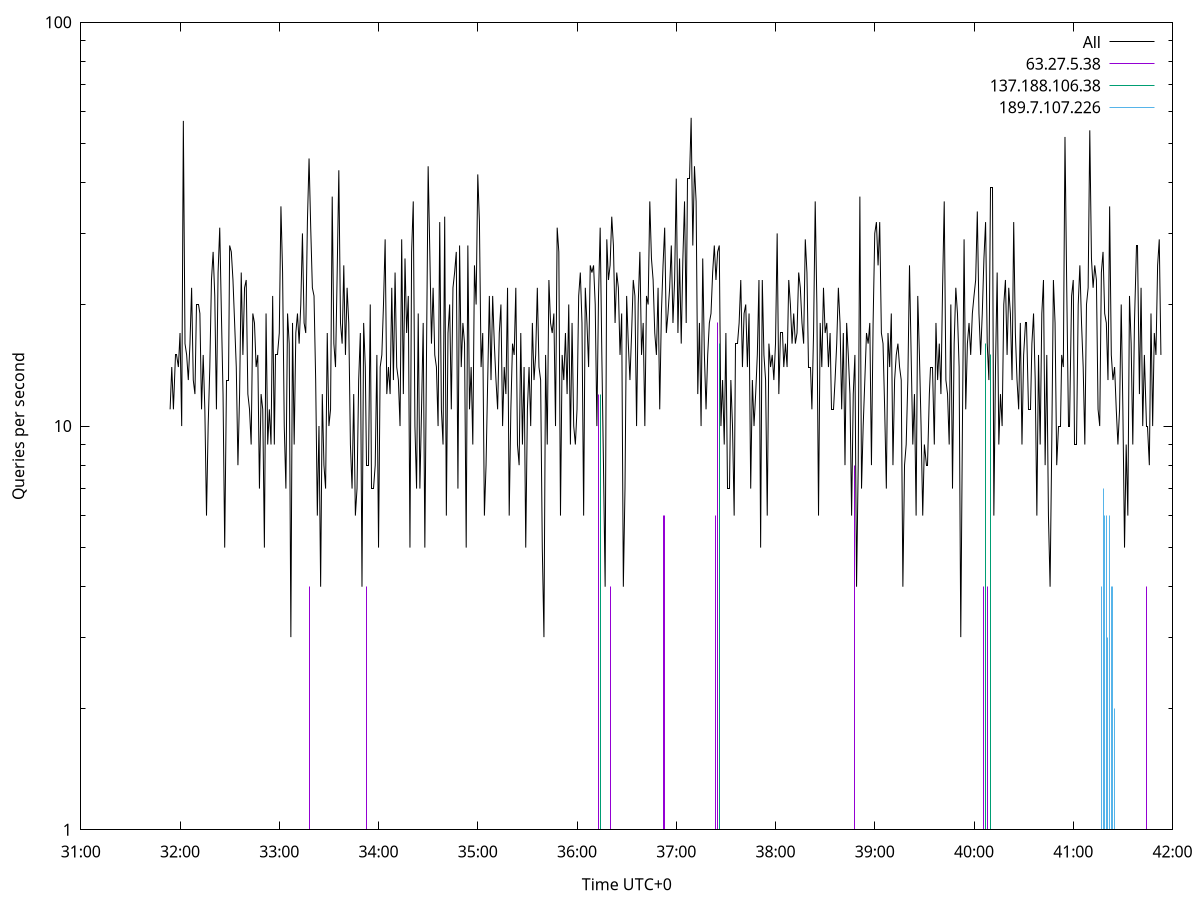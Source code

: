 set terminal pngcairo size 1024,768
set output 'Sun Jan  7 22:31:54 2024.png'
set ylabel 'Queries per second'
set xlabel 'Time UTC+0'
set xdata time
set timefmt "%s"
set log y
plot \
'-' using 1:2 linecolor 0 linetype 2 with lines title 'All', \
'-' using 1:2 linecolor 1 linetype 3 with impulses title "63.27.5.38", \
'-' using 1:2 linecolor 2 linetype 3 with impulses title "137.188.106.38", \
'-' using 1:2 linecolor 3 linetype 3 with impulses title "189.7.107.226"
1704641514 11
1704641515 14
1704641516 11
1704641517 15
1704641518 15
1704641519 14
1704641520 17
1704641521 10
1704641522 57
1704641523 16
1704641524 15
1704641525 13
1704641526 16
1704641527 22
1704641528 13
1704641529 12
1704641530 20
1704641531 20
1704641532 19
1704641533 11
1704641534 15
1704641535 11
1704641536 6
1704641537 10
1704641538 14
1704641539 23
1704641540 27
1704641541 21
1704641542 11
1704641543 24
1704641544 31
1704641545 19
1704641546 12
1704641547 5
1704641548 13
1704641549 13
1704641550 28
1704641551 27
1704641552 23
1704641553 18
1704641554 14
1704641555 8
1704641556 12
1704641557 24
1704641558 15
1704641559 22
1704641560 23
1704641561 12
1704641562 11
1704641563 9
1704641564 19
1704641565 18
1704641566 14
1704641567 15
1704641568 7
1704641569 12
1704641570 11
1704641571 5
1704641572 19
1704641573 9
1704641574 11
1704641575 9
1704641576 21
1704641577 9
1704641578 15
1704641579 15
1704641580 17
1704641581 35
1704641582 24
1704641583 10
1704641584 7
1704641585 19
1704641586 16
1704641587 3
1704641588 18
1704641589 9
1704641590 17
1704641591 19
1704641592 16
1704641593 20
1704641594 30
1704641595 18
1704641596 17
1704641597 32
1704641598 46
1704641599 31
1704641600 22
1704641601 21
1704641602 13
1704641603 6
1704641604 10
1704641605 4
1704641606 12
1704641607 8
1704641608 7
1704641609 17
1704641610 10
1704641611 11
1704641612 37
1704641613 16
1704641614 14
1704641615 24
1704641616 43
1704641617 18
1704641618 16
1704641619 25
1704641620 15
1704641621 22
1704641622 18
1704641623 9
1704641624 7
1704641625 12
1704641626 6
1704641627 7
1704641628 13
1704641629 17
1704641630 4
1704641631 18
1704641632 14
1704641633 8
1704641634 8
1704641635 20
1704641636 7
1704641637 7
1704641638 8
1704641639 15
1704641640 5
1704641641 14
1704641642 15
1704641643 20
1704641644 29
1704641645 12
1704641646 14
1704641647 12
1704641648 22
1704641649 13
1704641650 24
1704641651 14
1704641652 13
1704641653 10
1704641654 29
1704641655 12
1704641656 26
1704641657 17
1704641658 21
1704641659 5
1704641660 27
1704641661 36
1704641662 10
1704641663 7
1704641664 19
1704641665 7
1704641666 11
1704641667 18
1704641668 5
1704641669 15
1704641670 44
1704641671 27
1704641672 16
1704641673 22
1704641674 15
1704641675 14
1704641676 10
1704641677 32
1704641678 11
1704641679 9
1704641680 33
1704641681 6
1704641682 17
1704641683 20
1704641684 11
1704641685 22
1704641686 24
1704641687 27
1704641688 7
1704641689 28
1704641690 14
1704641691 18
1704641692 16
1704641693 5
1704641694 28
1704641695 11
1704641696 14
1704641697 9
1704641698 25
1704641699 20
1704641700 42
1704641701 32
1704641702 14
1704641703 17
1704641704 6
1704641705 8
1704641706 13
1704641707 21
1704641708 13
1704641709 21
1704641710 16
1704641711 13
1704641712 11
1704641713 17
1704641714 20
1704641715 10
1704641716 14
1704641717 12
1704641718 22
1704641719 6
1704641720 11
1704641721 16
1704641722 15
1704641723 22
1704641724 9
1704641725 8
1704641726 17
1704641727 9
1704641728 14
1704641729 5
1704641730 11
1704641731 14
1704641732 10
1704641733 18
1704641734 13
1704641735 15
1704641736 22
1704641737 14
1704641738 13
1704641739 5
1704641740 3
1704641741 15
1704641742 9
1704641743 23
1704641744 18
1704641745 17
1704641746 19
1704641747 10
1704641748 31
1704641749 27
1704641750 6
1704641751 15
1704641752 13
1704641753 17
1704641754 12
1704641755 20
1704641756 9
1704641757 18
1704641758 10
1704641759 9
1704641760 11
1704641761 21
1704641762 24
1704641763 18
1704641764 6
1704641765 22
1704641766 18
1704641767 14
1704641768 25
1704641769 24
1704641770 25
1704641771 20
1704641772 10
1704641773 21
1704641774 31
1704641775 15
1704641776 8
1704641777 4
1704641778 29
1704641779 23
1704641780 25
1704641781 33
1704641782 28
1704641783 18
1704641784 24
1704641785 22
1704641786 15
1704641787 19
1704641788 4
1704641789 7
1704641790 21
1704641791 16
1704641792 13
1704641793 17
1704641794 23
1704641795 21
1704641796 10
1704641797 20
1704641798 27
1704641799 15
1704641800 18
1704641801 10
1704641802 21
1704641803 20
1704641804 36
1704641805 26
1704641806 23
1704641807 17
1704641808 15
1704641809 22
1704641810 11
1704641811 19
1704641812 25
1704641813 31
1704641814 17
1704641815 19
1704641816 22
1704641817 28
1704641818 18
1704641819 23
1704641820 41
1704641821 17
1704641822 26
1704641823 16
1704641824 26
1704641825 36
1704641826 18
1704641827 41
1704641828 41
1704641829 58
1704641830 28
1704641831 44
1704641832 36
1704641833 12
1704641834 18
1704641835 10
1704641836 26
1704641837 15
1704641838 11
1704641839 15
1704641840 18
1704641841 19
1704641842 24
1704641843 28
1704641844 23
1704641845 27
1704641846 28
1704641847 10
1704641848 13
1704641849 9
1704641850 17
1704641851 7
1704641852 7
1704641853 13
1704641854 10
1704641855 6
1704641856 16
1704641857 16
1704641858 18
1704641859 23
1704641860 14
1704641861 19
1704641862 20
1704641863 14
1704641864 19
1704641865 7
1704641866 13
1704641867 10
1704641868 12
1704641869 15
1704641870 23
1704641871 5
1704641872 23
1704641873 15
1704641874 13
1704641875 6
1704641876 16
1704641877 14
1704641878 15
1704641879 13
1704641880 16
1704641881 30
1704641882 12
1704641883 17
1704641884 17
1704641885 14
1704641886 16
1704641887 14
1704641888 23
1704641889 20
1704641890 16
1704641891 19
1704641892 16
1704641893 17
1704641894 24
1704641895 22
1704641896 18
1704641897 16
1704641898 29
1704641899 24
1704641900 14
1704641901 14
1704641902 11
1704641903 17
1704641904 36
1704641905 20
1704641906 6
1704641907 18
1704641908 14
1704641909 22
1704641910 17
1704641911 18
1704641912 14
1704641913 17
1704641914 11
1704641915 11
1704641916 13
1704641917 16
1704641918 22
1704641919 18
1704641920 11
1704641921 17
1704641922 8
1704641923 18
1704641924 15
1704641925 12
1704641926 6
1704641927 12
1704641928 15
1704641929 4
1704641930 8
1704641931 37
1704641932 7
1704641933 10
1704641934 13
1704641935 17
1704641936 16
1704641937 18
1704641938 8
1704641939 18
1704641940 30
1704641941 32
1704641942 25
1704641943 32
1704641944 17
1704641945 16
1704641946 11
1704641947 7
1704641948 17
1704641949 14
1704641950 19
1704641951 8
1704641952 13
1704641953 15
1704641954 16
1704641955 14
1704641956 13
1704641957 4
1704641958 8
1704641959 9
1704641960 13
1704641961 25
1704641962 15
1704641963 9
1704641964 12
1704641965 6
1704641966 21
1704641967 15
1704641968 10
1704641969 6
1704641970 9
1704641971 8
1704641972 8
1704641973 12
1704641974 14
1704641975 14
1704641976 9
1704641977 18
1704641978 13
1704641979 16
1704641980 12
1704641981 22
1704641982 36
1704641983 13
1704641984 12
1704641985 9
1704641986 20
1704641987 7
1704641988 16
1704641989 22
1704641990 19
1704641991 14
1704641992 3
1704641993 10
1704641994 29
1704641995 11
1704641996 16
1704641997 18
1704641998 15
1704641999 19
1704642000 21
1704642001 23
1704642002 34
1704642003 19
1704642004 15
1704642005 19
1704642006 26
1704642007 32
1704642008 16
1704642009 13
1704642010 39
1704642011 39
1704642012 6
1704642013 14
1704642014 24
1704642015 9
1704642016 12
1704642017 10
1704642018 20
1704642019 23
1704642020 15
1704642021 22
1704642022 19
1704642023 13
1704642024 32
1704642025 17
1704642026 13
1704642027 11
1704642028 18
1704642029 9
1704642030 15
1704642031 18
1704642032 18
1704642033 11
1704642034 11
1704642035 16
1704642036 19
1704642037 13
1704642038 6
1704642039 15
1704642040 9
1704642041 19
1704642042 23
1704642043 8
1704642044 15
1704642045 6
1704642046 4
1704642047 9
1704642048 23
1704642049 18
1704642050 8
1704642051 10
1704642052 10
1704642053 15
1704642054 14
1704642055 52
1704642056 23
1704642057 10
1704642058 10
1704642059 21
1704642060 23
1704642061 9
1704642062 9
1704642063 20
1704642064 25
1704642065 18
1704642066 14
1704642067 9
1704642068 20
1704642069 22
1704642070 54
1704642071 26
1704642072 22
1704642073 25
1704642074 23
1704642075 11
1704642076 10
1704642077 24
1704642078 27
1704642079 19
1704642080 18
1704642081 13
1704642082 35
1704642083 15
1704642084 13
1704642085 14
1704642086 11
1704642087 9
1704642088 11
1704642089 20
1704642090 11
1704642091 5
1704642092 9
1704642093 6
1704642094 21
1704642095 16
1704642096 9
1704642097 18
1704642098 28
1704642099 28
1704642100 12
1704642101 22
1704642102 10
1704642103 15
1704642104 10
1704642105 10
1704642106 8
1704642107 19
1704642108 10
1704642109 17
1704642110 15
1704642111 25
1704642112 29
1704642113 15

e
1704641598 4
1704641633 4
1704641773 12
1704641774 2
1704641780 4
1704641812 6
1704641813 6
1704641844 6
1704641845 18
1704641928 8
1704642006 4
1704642008 4
1704642104 4

e
1704641774 12
1704641846 16
1704642007 16
1704642010 15
1704642011 1

e
1704642076 1
1704642077 4
1704642078 7
1704642079 6
1704642080 6
1704642081 3
1704642082 6
1704642083 4
1704642084 4
1704642085 2

e
